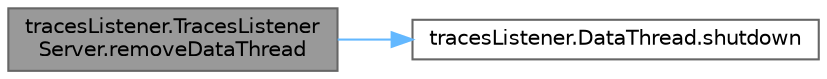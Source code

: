 digraph "tracesListener.TracesListenerServer.removeDataThread"
{
 // LATEX_PDF_SIZE
  bgcolor="transparent";
  edge [fontname=Helvetica,fontsize=10,labelfontname=Helvetica,labelfontsize=10];
  node [fontname=Helvetica,fontsize=10,shape=box,height=0.2,width=0.4];
  rankdir="LR";
  Node1 [id="Node000001",label="tracesListener.TracesListener\lServer.removeDataThread",height=0.2,width=0.4,color="gray40", fillcolor="grey60", style="filled", fontcolor="black",tooltip=" "];
  Node1 -> Node2 [id="edge1_Node000001_Node000002",color="steelblue1",style="solid",tooltip=" "];
  Node2 [id="Node000002",label="tracesListener.DataThread.shutdown",height=0.2,width=0.4,color="grey40", fillcolor="white", style="filled",URL="$classtraces_listener_1_1_data_thread.html#ac8dda0e6de56401fc2dbe9d322c5fc28",tooltip=" "];
}
